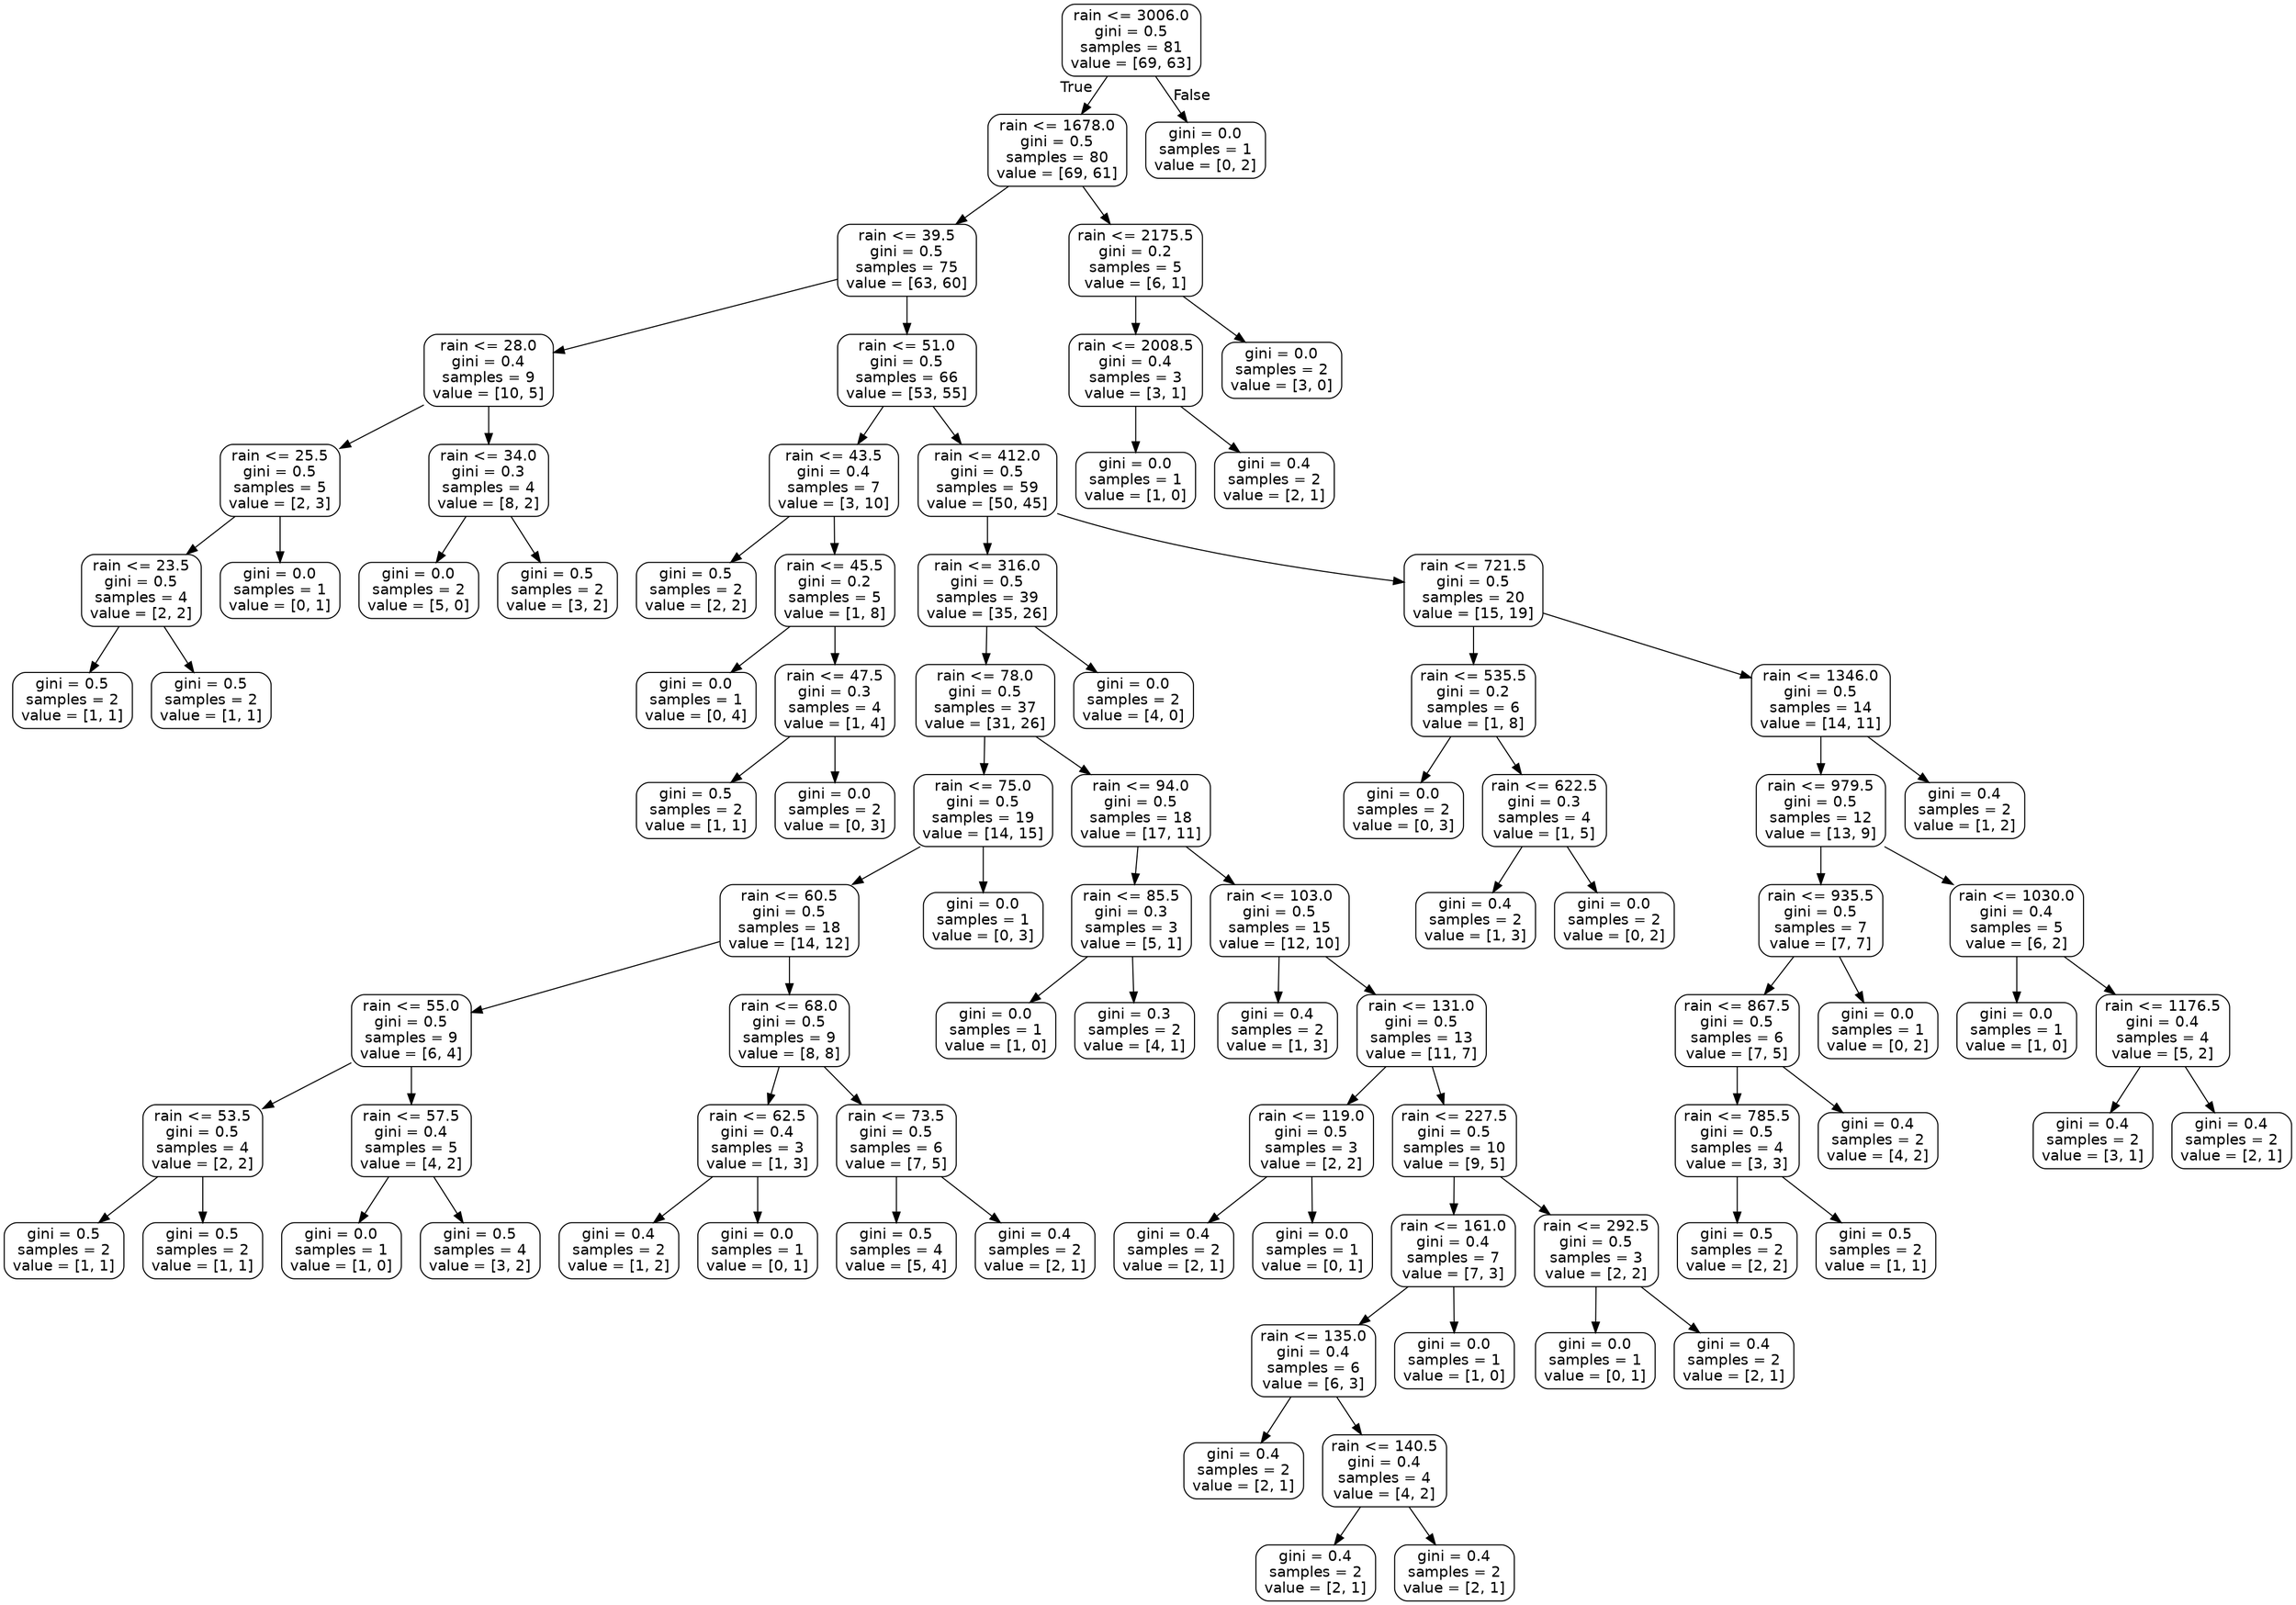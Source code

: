 digraph Tree {
node [shape=box, style="rounded", color="black", fontname=helvetica] ;
edge [fontname=helvetica] ;
0 [label="rain <= 3006.0\ngini = 0.5\nsamples = 81\nvalue = [69, 63]"] ;
1 [label="rain <= 1678.0\ngini = 0.5\nsamples = 80\nvalue = [69, 61]"] ;
0 -> 1 [labeldistance=2.5, labelangle=45, headlabel="True"] ;
2 [label="rain <= 39.5\ngini = 0.5\nsamples = 75\nvalue = [63, 60]"] ;
1 -> 2 ;
3 [label="rain <= 28.0\ngini = 0.4\nsamples = 9\nvalue = [10, 5]"] ;
2 -> 3 ;
4 [label="rain <= 25.5\ngini = 0.5\nsamples = 5\nvalue = [2, 3]"] ;
3 -> 4 ;
5 [label="rain <= 23.5\ngini = 0.5\nsamples = 4\nvalue = [2, 2]"] ;
4 -> 5 ;
6 [label="gini = 0.5\nsamples = 2\nvalue = [1, 1]"] ;
5 -> 6 ;
7 [label="gini = 0.5\nsamples = 2\nvalue = [1, 1]"] ;
5 -> 7 ;
8 [label="gini = 0.0\nsamples = 1\nvalue = [0, 1]"] ;
4 -> 8 ;
9 [label="rain <= 34.0\ngini = 0.3\nsamples = 4\nvalue = [8, 2]"] ;
3 -> 9 ;
10 [label="gini = 0.0\nsamples = 2\nvalue = [5, 0]"] ;
9 -> 10 ;
11 [label="gini = 0.5\nsamples = 2\nvalue = [3, 2]"] ;
9 -> 11 ;
12 [label="rain <= 51.0\ngini = 0.5\nsamples = 66\nvalue = [53, 55]"] ;
2 -> 12 ;
13 [label="rain <= 43.5\ngini = 0.4\nsamples = 7\nvalue = [3, 10]"] ;
12 -> 13 ;
14 [label="gini = 0.5\nsamples = 2\nvalue = [2, 2]"] ;
13 -> 14 ;
15 [label="rain <= 45.5\ngini = 0.2\nsamples = 5\nvalue = [1, 8]"] ;
13 -> 15 ;
16 [label="gini = 0.0\nsamples = 1\nvalue = [0, 4]"] ;
15 -> 16 ;
17 [label="rain <= 47.5\ngini = 0.3\nsamples = 4\nvalue = [1, 4]"] ;
15 -> 17 ;
18 [label="gini = 0.5\nsamples = 2\nvalue = [1, 1]"] ;
17 -> 18 ;
19 [label="gini = 0.0\nsamples = 2\nvalue = [0, 3]"] ;
17 -> 19 ;
20 [label="rain <= 412.0\ngini = 0.5\nsamples = 59\nvalue = [50, 45]"] ;
12 -> 20 ;
21 [label="rain <= 316.0\ngini = 0.5\nsamples = 39\nvalue = [35, 26]"] ;
20 -> 21 ;
22 [label="rain <= 78.0\ngini = 0.5\nsamples = 37\nvalue = [31, 26]"] ;
21 -> 22 ;
23 [label="rain <= 75.0\ngini = 0.5\nsamples = 19\nvalue = [14, 15]"] ;
22 -> 23 ;
24 [label="rain <= 60.5\ngini = 0.5\nsamples = 18\nvalue = [14, 12]"] ;
23 -> 24 ;
25 [label="rain <= 55.0\ngini = 0.5\nsamples = 9\nvalue = [6, 4]"] ;
24 -> 25 ;
26 [label="rain <= 53.5\ngini = 0.5\nsamples = 4\nvalue = [2, 2]"] ;
25 -> 26 ;
27 [label="gini = 0.5\nsamples = 2\nvalue = [1, 1]"] ;
26 -> 27 ;
28 [label="gini = 0.5\nsamples = 2\nvalue = [1, 1]"] ;
26 -> 28 ;
29 [label="rain <= 57.5\ngini = 0.4\nsamples = 5\nvalue = [4, 2]"] ;
25 -> 29 ;
30 [label="gini = 0.0\nsamples = 1\nvalue = [1, 0]"] ;
29 -> 30 ;
31 [label="gini = 0.5\nsamples = 4\nvalue = [3, 2]"] ;
29 -> 31 ;
32 [label="rain <= 68.0\ngini = 0.5\nsamples = 9\nvalue = [8, 8]"] ;
24 -> 32 ;
33 [label="rain <= 62.5\ngini = 0.4\nsamples = 3\nvalue = [1, 3]"] ;
32 -> 33 ;
34 [label="gini = 0.4\nsamples = 2\nvalue = [1, 2]"] ;
33 -> 34 ;
35 [label="gini = 0.0\nsamples = 1\nvalue = [0, 1]"] ;
33 -> 35 ;
36 [label="rain <= 73.5\ngini = 0.5\nsamples = 6\nvalue = [7, 5]"] ;
32 -> 36 ;
37 [label="gini = 0.5\nsamples = 4\nvalue = [5, 4]"] ;
36 -> 37 ;
38 [label="gini = 0.4\nsamples = 2\nvalue = [2, 1]"] ;
36 -> 38 ;
39 [label="gini = 0.0\nsamples = 1\nvalue = [0, 3]"] ;
23 -> 39 ;
40 [label="rain <= 94.0\ngini = 0.5\nsamples = 18\nvalue = [17, 11]"] ;
22 -> 40 ;
41 [label="rain <= 85.5\ngini = 0.3\nsamples = 3\nvalue = [5, 1]"] ;
40 -> 41 ;
42 [label="gini = 0.0\nsamples = 1\nvalue = [1, 0]"] ;
41 -> 42 ;
43 [label="gini = 0.3\nsamples = 2\nvalue = [4, 1]"] ;
41 -> 43 ;
44 [label="rain <= 103.0\ngini = 0.5\nsamples = 15\nvalue = [12, 10]"] ;
40 -> 44 ;
45 [label="gini = 0.4\nsamples = 2\nvalue = [1, 3]"] ;
44 -> 45 ;
46 [label="rain <= 131.0\ngini = 0.5\nsamples = 13\nvalue = [11, 7]"] ;
44 -> 46 ;
47 [label="rain <= 119.0\ngini = 0.5\nsamples = 3\nvalue = [2, 2]"] ;
46 -> 47 ;
48 [label="gini = 0.4\nsamples = 2\nvalue = [2, 1]"] ;
47 -> 48 ;
49 [label="gini = 0.0\nsamples = 1\nvalue = [0, 1]"] ;
47 -> 49 ;
50 [label="rain <= 227.5\ngini = 0.5\nsamples = 10\nvalue = [9, 5]"] ;
46 -> 50 ;
51 [label="rain <= 161.0\ngini = 0.4\nsamples = 7\nvalue = [7, 3]"] ;
50 -> 51 ;
52 [label="rain <= 135.0\ngini = 0.4\nsamples = 6\nvalue = [6, 3]"] ;
51 -> 52 ;
53 [label="gini = 0.4\nsamples = 2\nvalue = [2, 1]"] ;
52 -> 53 ;
54 [label="rain <= 140.5\ngini = 0.4\nsamples = 4\nvalue = [4, 2]"] ;
52 -> 54 ;
55 [label="gini = 0.4\nsamples = 2\nvalue = [2, 1]"] ;
54 -> 55 ;
56 [label="gini = 0.4\nsamples = 2\nvalue = [2, 1]"] ;
54 -> 56 ;
57 [label="gini = 0.0\nsamples = 1\nvalue = [1, 0]"] ;
51 -> 57 ;
58 [label="rain <= 292.5\ngini = 0.5\nsamples = 3\nvalue = [2, 2]"] ;
50 -> 58 ;
59 [label="gini = 0.0\nsamples = 1\nvalue = [0, 1]"] ;
58 -> 59 ;
60 [label="gini = 0.4\nsamples = 2\nvalue = [2, 1]"] ;
58 -> 60 ;
61 [label="gini = 0.0\nsamples = 2\nvalue = [4, 0]"] ;
21 -> 61 ;
62 [label="rain <= 721.5\ngini = 0.5\nsamples = 20\nvalue = [15, 19]"] ;
20 -> 62 ;
63 [label="rain <= 535.5\ngini = 0.2\nsamples = 6\nvalue = [1, 8]"] ;
62 -> 63 ;
64 [label="gini = 0.0\nsamples = 2\nvalue = [0, 3]"] ;
63 -> 64 ;
65 [label="rain <= 622.5\ngini = 0.3\nsamples = 4\nvalue = [1, 5]"] ;
63 -> 65 ;
66 [label="gini = 0.4\nsamples = 2\nvalue = [1, 3]"] ;
65 -> 66 ;
67 [label="gini = 0.0\nsamples = 2\nvalue = [0, 2]"] ;
65 -> 67 ;
68 [label="rain <= 1346.0\ngini = 0.5\nsamples = 14\nvalue = [14, 11]"] ;
62 -> 68 ;
69 [label="rain <= 979.5\ngini = 0.5\nsamples = 12\nvalue = [13, 9]"] ;
68 -> 69 ;
70 [label="rain <= 935.5\ngini = 0.5\nsamples = 7\nvalue = [7, 7]"] ;
69 -> 70 ;
71 [label="rain <= 867.5\ngini = 0.5\nsamples = 6\nvalue = [7, 5]"] ;
70 -> 71 ;
72 [label="rain <= 785.5\ngini = 0.5\nsamples = 4\nvalue = [3, 3]"] ;
71 -> 72 ;
73 [label="gini = 0.5\nsamples = 2\nvalue = [2, 2]"] ;
72 -> 73 ;
74 [label="gini = 0.5\nsamples = 2\nvalue = [1, 1]"] ;
72 -> 74 ;
75 [label="gini = 0.4\nsamples = 2\nvalue = [4, 2]"] ;
71 -> 75 ;
76 [label="gini = 0.0\nsamples = 1\nvalue = [0, 2]"] ;
70 -> 76 ;
77 [label="rain <= 1030.0\ngini = 0.4\nsamples = 5\nvalue = [6, 2]"] ;
69 -> 77 ;
78 [label="gini = 0.0\nsamples = 1\nvalue = [1, 0]"] ;
77 -> 78 ;
79 [label="rain <= 1176.5\ngini = 0.4\nsamples = 4\nvalue = [5, 2]"] ;
77 -> 79 ;
80 [label="gini = 0.4\nsamples = 2\nvalue = [3, 1]"] ;
79 -> 80 ;
81 [label="gini = 0.4\nsamples = 2\nvalue = [2, 1]"] ;
79 -> 81 ;
82 [label="gini = 0.4\nsamples = 2\nvalue = [1, 2]"] ;
68 -> 82 ;
83 [label="rain <= 2175.5\ngini = 0.2\nsamples = 5\nvalue = [6, 1]"] ;
1 -> 83 ;
84 [label="rain <= 2008.5\ngini = 0.4\nsamples = 3\nvalue = [3, 1]"] ;
83 -> 84 ;
85 [label="gini = 0.0\nsamples = 1\nvalue = [1, 0]"] ;
84 -> 85 ;
86 [label="gini = 0.4\nsamples = 2\nvalue = [2, 1]"] ;
84 -> 86 ;
87 [label="gini = 0.0\nsamples = 2\nvalue = [3, 0]"] ;
83 -> 87 ;
88 [label="gini = 0.0\nsamples = 1\nvalue = [0, 2]"] ;
0 -> 88 [labeldistance=2.5, labelangle=-45, headlabel="False"] ;
}